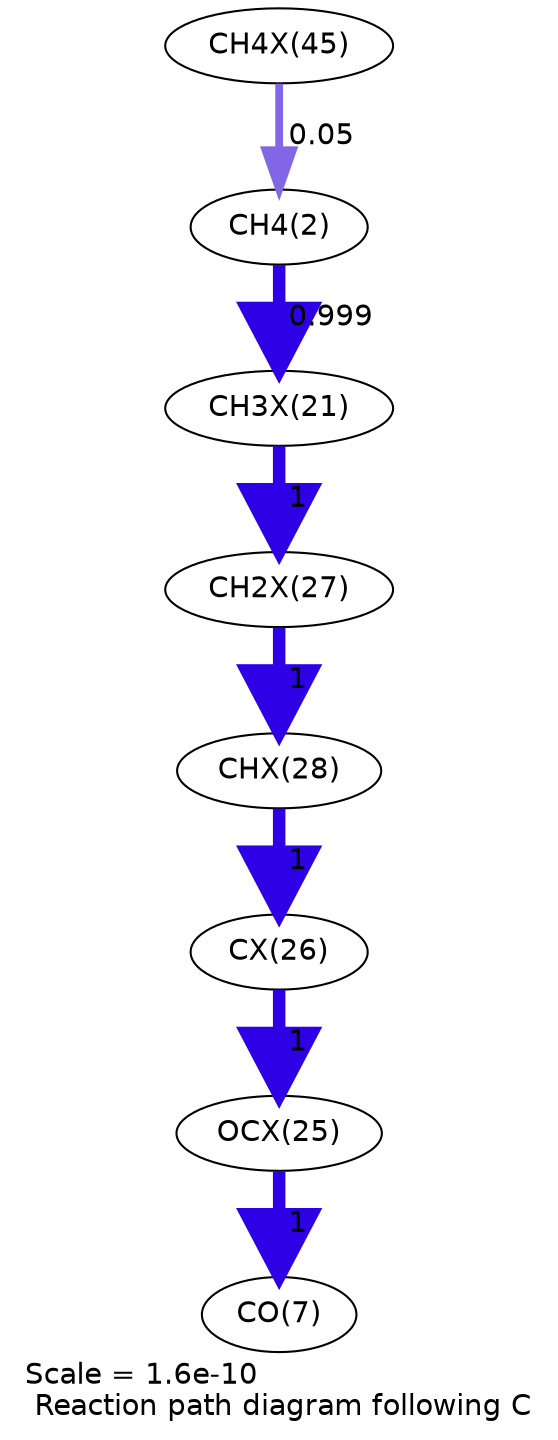 digraph reaction_paths {
center=1;
s104 -> s4[fontname="Helvetica", penwidth=3.74, arrowsize=1.87, color="0.7, 0.55, 0.9"
, label=" 0.05"];
s4 -> s96[fontname="Helvetica", penwidth=6, arrowsize=3, color="0.7, 1.5, 0.9"
, label=" 0.999"];
s96 -> s102[fontname="Helvetica", penwidth=6, arrowsize=3, color="0.7, 1.5, 0.9"
, label=" 1"];
s102 -> s103[fontname="Helvetica", penwidth=6, arrowsize=3, color="0.7, 1.5, 0.9"
, label=" 1"];
s103 -> s101[fontname="Helvetica", penwidth=6, arrowsize=3, color="0.7, 1.5, 0.9"
, label=" 1"];
s101 -> s100[fontname="Helvetica", penwidth=6, arrowsize=3, color="0.7, 1.5, 0.9"
, label=" 1"];
s100 -> s9[fontname="Helvetica", penwidth=6, arrowsize=3, color="0.7, 1.5, 0.9"
, label=" 1"];
s4 [ fontname="Helvetica", label="CH4(2)"];
s9 [ fontname="Helvetica", label="CO(7)"];
s96 [ fontname="Helvetica", label="CH3X(21)"];
s100 [ fontname="Helvetica", label="OCX(25)"];
s101 [ fontname="Helvetica", label="CX(26)"];
s102 [ fontname="Helvetica", label="CH2X(27)"];
s103 [ fontname="Helvetica", label="CHX(28)"];
s104 [ fontname="Helvetica", label="CH4X(45)"];
 label = "Scale = 1.6e-10\l Reaction path diagram following C";
 fontname = "Helvetica";
}
